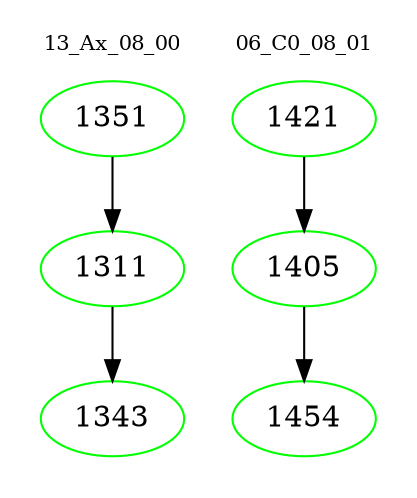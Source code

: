 digraph{
subgraph cluster_0 {
color = white
label = "13_Ax_08_00";
fontsize=10;
T0_1351 [label="1351", color="green"]
T0_1351 -> T0_1311 [color="black"]
T0_1311 [label="1311", color="green"]
T0_1311 -> T0_1343 [color="black"]
T0_1343 [label="1343", color="green"]
}
subgraph cluster_1 {
color = white
label = "06_C0_08_01";
fontsize=10;
T1_1421 [label="1421", color="green"]
T1_1421 -> T1_1405 [color="black"]
T1_1405 [label="1405", color="green"]
T1_1405 -> T1_1454 [color="black"]
T1_1454 [label="1454", color="green"]
}
}
